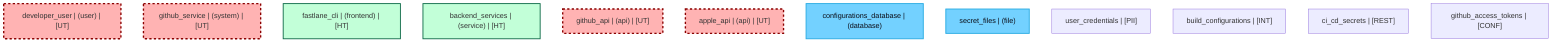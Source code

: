 graph TB
  node_01F3G4H5J6K7L8M9N2P3Q4S6["developer_user | (user) | [UT]"]:::untrusted
  node_01F3G4H5J6K7L8M9N2P3Q4S7["github_service | (system) | [UT]"]:::untrusted
  node_01F3G4H5J6K7L8M9N2P3Q4S0["fastlane_cli | (frontend) | [HT]"]:::highTrust
  node_01F3G4H5J6K7L8M9N2P3Q4S1["backend_services | (service) | [HT]"]:::highTrust
  node_01F3G4H5J6K7L8M9N2P3Q4S2["github_api | (api) | [UT]"]:::untrusted
  node_01F3G4H5J6K7L8M9N2P3Q4S3["apple_api | (api) | [UT]"]:::untrusted
  node_01F3G4H5J6K7L8M9N2P3Q4S4["configurations_database | (database)"]:::dataStore
  node_01F3G4H5J6K7L8M9N2P3Q4S5["secret_files | (file)"]:::dataStore
  node_01F3G4H5J6K7L8M9N2P3Q4R6["user_credentials | [PII]"]:::dataAsset,pii
  node_01F3G4H5J6K7L8M9N2P3Q4R7["build_configurations | [INT]"]:::dataAsset,internal
  node_01F3G4H5J6K7L8M9N2P3Q4R8["ci_cd_secrets | [REST]"]:::dataAsset,restricted
  node_01F3G4H5J6K7L8M9N2P3Q4R9["github_access_tokens | [CONF]"]:::dataAsset,confidential


  classDef externalEntity fill:#FFB3B3,stroke:#8B0000,stroke-width:2px,color:#0B0D17
  classDef process fill:#C2FFD8,stroke:#106B49,stroke-width:2px,color:#0B0D17
  classDef dataStore fill:#73d1ff,stroke:#29ABE2,stroke-width:2px,color:#0B0D17
  classDef dataAsset fill:#ffa1ad,stroke:#A259FF,stroke-width:2px,color:#0B0D17
  classDef untrusted fill:#FFB3B3,stroke:#8B0000,stroke-width:3px,stroke-dasharray:5 5
  classDef lowTrust fill:#f77c63,stroke:#f77c63,stroke-width:2px,stroke-dasharray:3 3
  classDef mediumTrust fill:#FFF2B3,stroke:#7A6300,stroke-width:2px
  classDef highTrust fill:#C2FFD8,stroke:#106B49,stroke-width:2px
  classDef veryHighTrust fill:#36FF8F,stroke:#36FF8F,stroke-width:3px
  classDef public fill:#C2FFD8,stroke:#106B49,stroke-width:1px
  classDef internal fill:#FFF2B3,stroke:#7A6300,stroke-width:1px
  classDef confidential fill:#FFB3B3,stroke:#8B0000,stroke-width:2px
  classDef restricted fill:#8B0000,stroke:#8B0000,stroke-width:3px
  classDef pii fill:#ffa1ad,stroke:#A259FF,stroke-width:2px
  classDef pci fill:#8B0000,stroke:#8B0000,stroke-width:3px
  classDef phi fill:#ffa1ad,stroke:#A259FF,stroke-width:3px
  classDef encryptedFlow stroke:#106B49,stroke-width:2px
  classDef unencryptedFlow stroke:#8B0000,stroke-width:2px,stroke-dasharray:5 5
  classDef authenticatedFlow stroke:#29ABE2,stroke-width:2px
  classDef trustBoundary fill:transparent,stroke:#2E3440,stroke-width:3px,stroke-dasharray:10 5